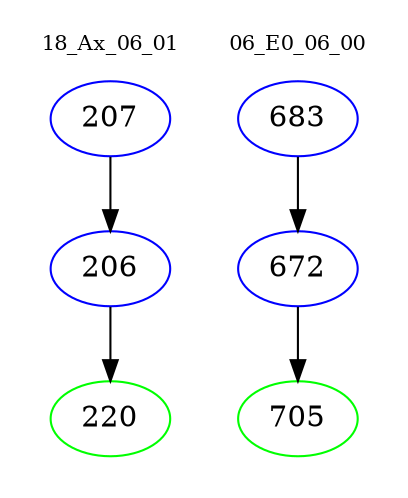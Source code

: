 digraph{
subgraph cluster_0 {
color = white
label = "18_Ax_06_01";
fontsize=10;
T0_207 [label="207", color="blue"]
T0_207 -> T0_206 [color="black"]
T0_206 [label="206", color="blue"]
T0_206 -> T0_220 [color="black"]
T0_220 [label="220", color="green"]
}
subgraph cluster_1 {
color = white
label = "06_E0_06_00";
fontsize=10;
T1_683 [label="683", color="blue"]
T1_683 -> T1_672 [color="black"]
T1_672 [label="672", color="blue"]
T1_672 -> T1_705 [color="black"]
T1_705 [label="705", color="green"]
}
}
